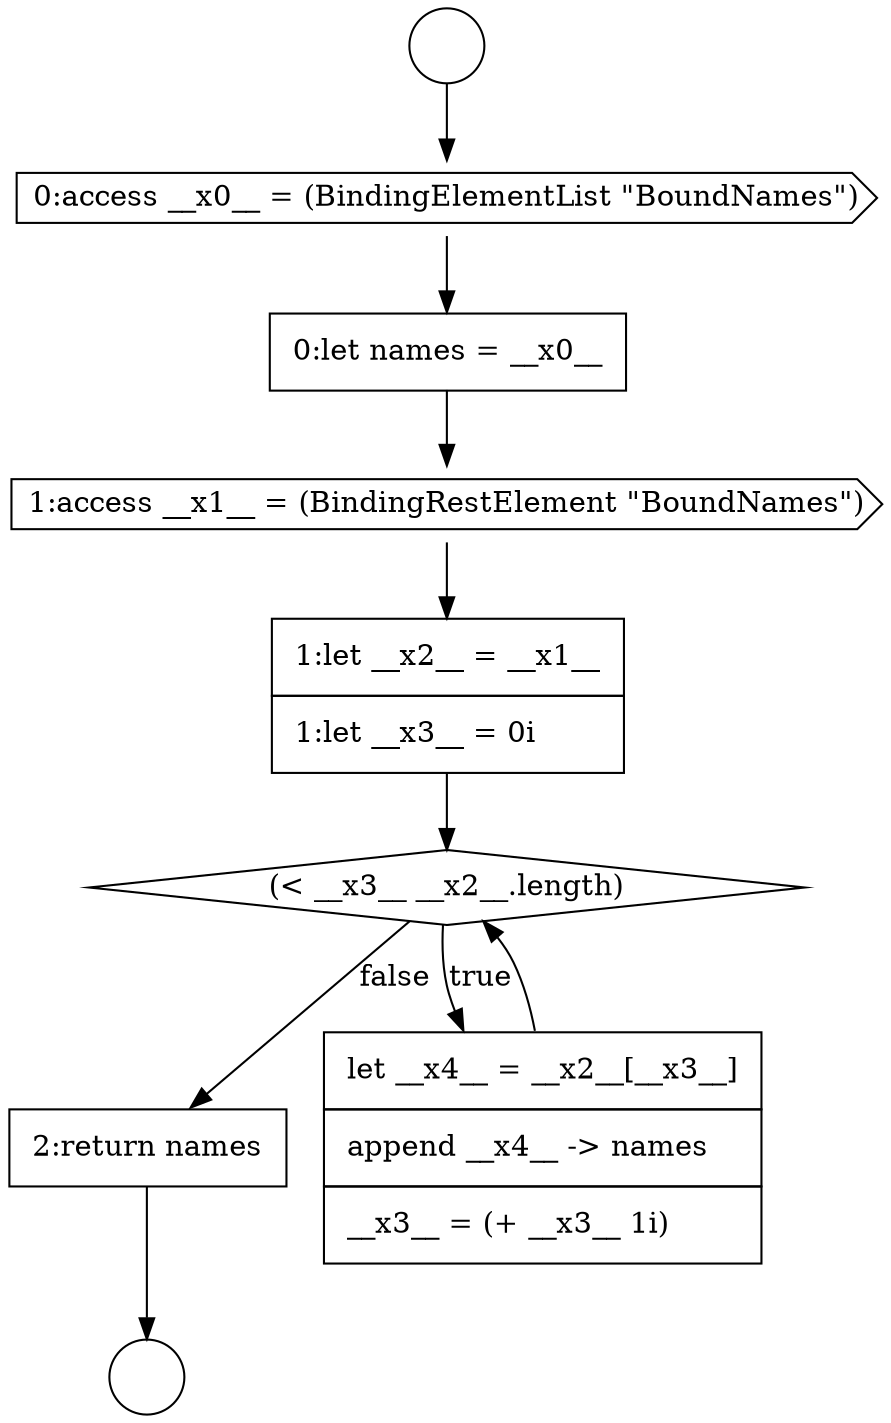 digraph {
  node5770 [shape=none, margin=0, label=<<font color="black">
    <table border="0" cellborder="1" cellspacing="0" cellpadding="10">
      <tr><td align="left">0:let names = __x0__</td></tr>
    </table>
  </font>> color="black" fillcolor="white" style=filled]
  node5769 [shape=cds, label=<<font color="black">0:access __x0__ = (BindingElementList &quot;BoundNames&quot;)</font>> color="black" fillcolor="white" style=filled]
  node5775 [shape=none, margin=0, label=<<font color="black">
    <table border="0" cellborder="1" cellspacing="0" cellpadding="10">
      <tr><td align="left">2:return names</td></tr>
    </table>
  </font>> color="black" fillcolor="white" style=filled]
  node5767 [shape=circle label=" " color="black" fillcolor="white" style=filled]
  node5771 [shape=cds, label=<<font color="black">1:access __x1__ = (BindingRestElement &quot;BoundNames&quot;)</font>> color="black" fillcolor="white" style=filled]
  node5773 [shape=diamond, label=<<font color="black">(&lt; __x3__ __x2__.length)</font>> color="black" fillcolor="white" style=filled]
  node5772 [shape=none, margin=0, label=<<font color="black">
    <table border="0" cellborder="1" cellspacing="0" cellpadding="10">
      <tr><td align="left">1:let __x2__ = __x1__</td></tr>
      <tr><td align="left">1:let __x3__ = 0i</td></tr>
    </table>
  </font>> color="black" fillcolor="white" style=filled]
  node5768 [shape=circle label=" " color="black" fillcolor="white" style=filled]
  node5774 [shape=none, margin=0, label=<<font color="black">
    <table border="0" cellborder="1" cellspacing="0" cellpadding="10">
      <tr><td align="left">let __x4__ = __x2__[__x3__]</td></tr>
      <tr><td align="left">append __x4__ -&gt; names</td></tr>
      <tr><td align="left">__x3__ = (+ __x3__ 1i)</td></tr>
    </table>
  </font>> color="black" fillcolor="white" style=filled]
  node5775 -> node5768 [ color="black"]
  node5773 -> node5774 [label=<<font color="black">true</font>> color="black"]
  node5773 -> node5775 [label=<<font color="black">false</font>> color="black"]
  node5767 -> node5769 [ color="black"]
  node5774 -> node5773 [ color="black"]
  node5769 -> node5770 [ color="black"]
  node5770 -> node5771 [ color="black"]
  node5771 -> node5772 [ color="black"]
  node5772 -> node5773 [ color="black"]
}
